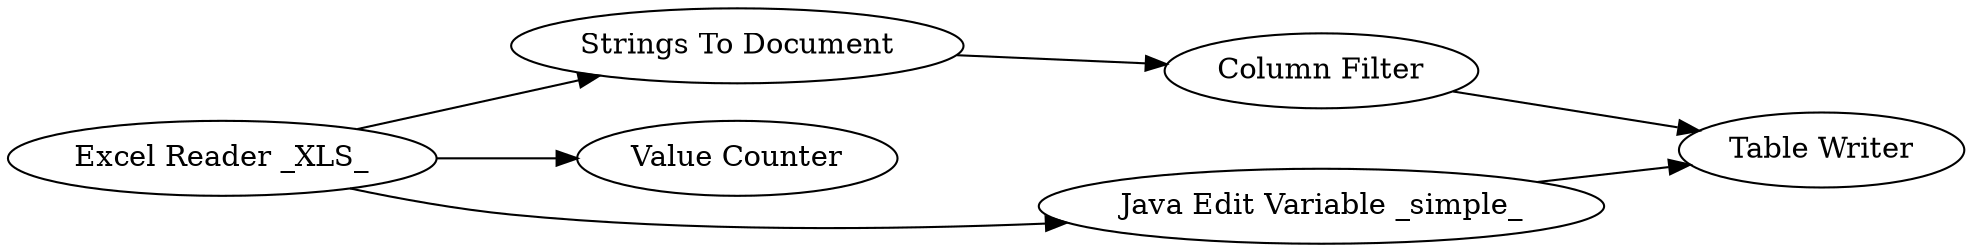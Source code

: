 digraph {
	1 [label="Excel Reader _XLS_"]
	2 [label="Strings To Document"]
	3 [label="Value Counter"]
	466 [label="Table Writer"]
	467 [label="Column Filter"]
	474 [label="Java Edit Variable _simple_"]
	1 -> 3
	1 -> 2
	1 -> 474
	2 -> 467
	467 -> 466
	474 -> 466
	rankdir=LR
}
